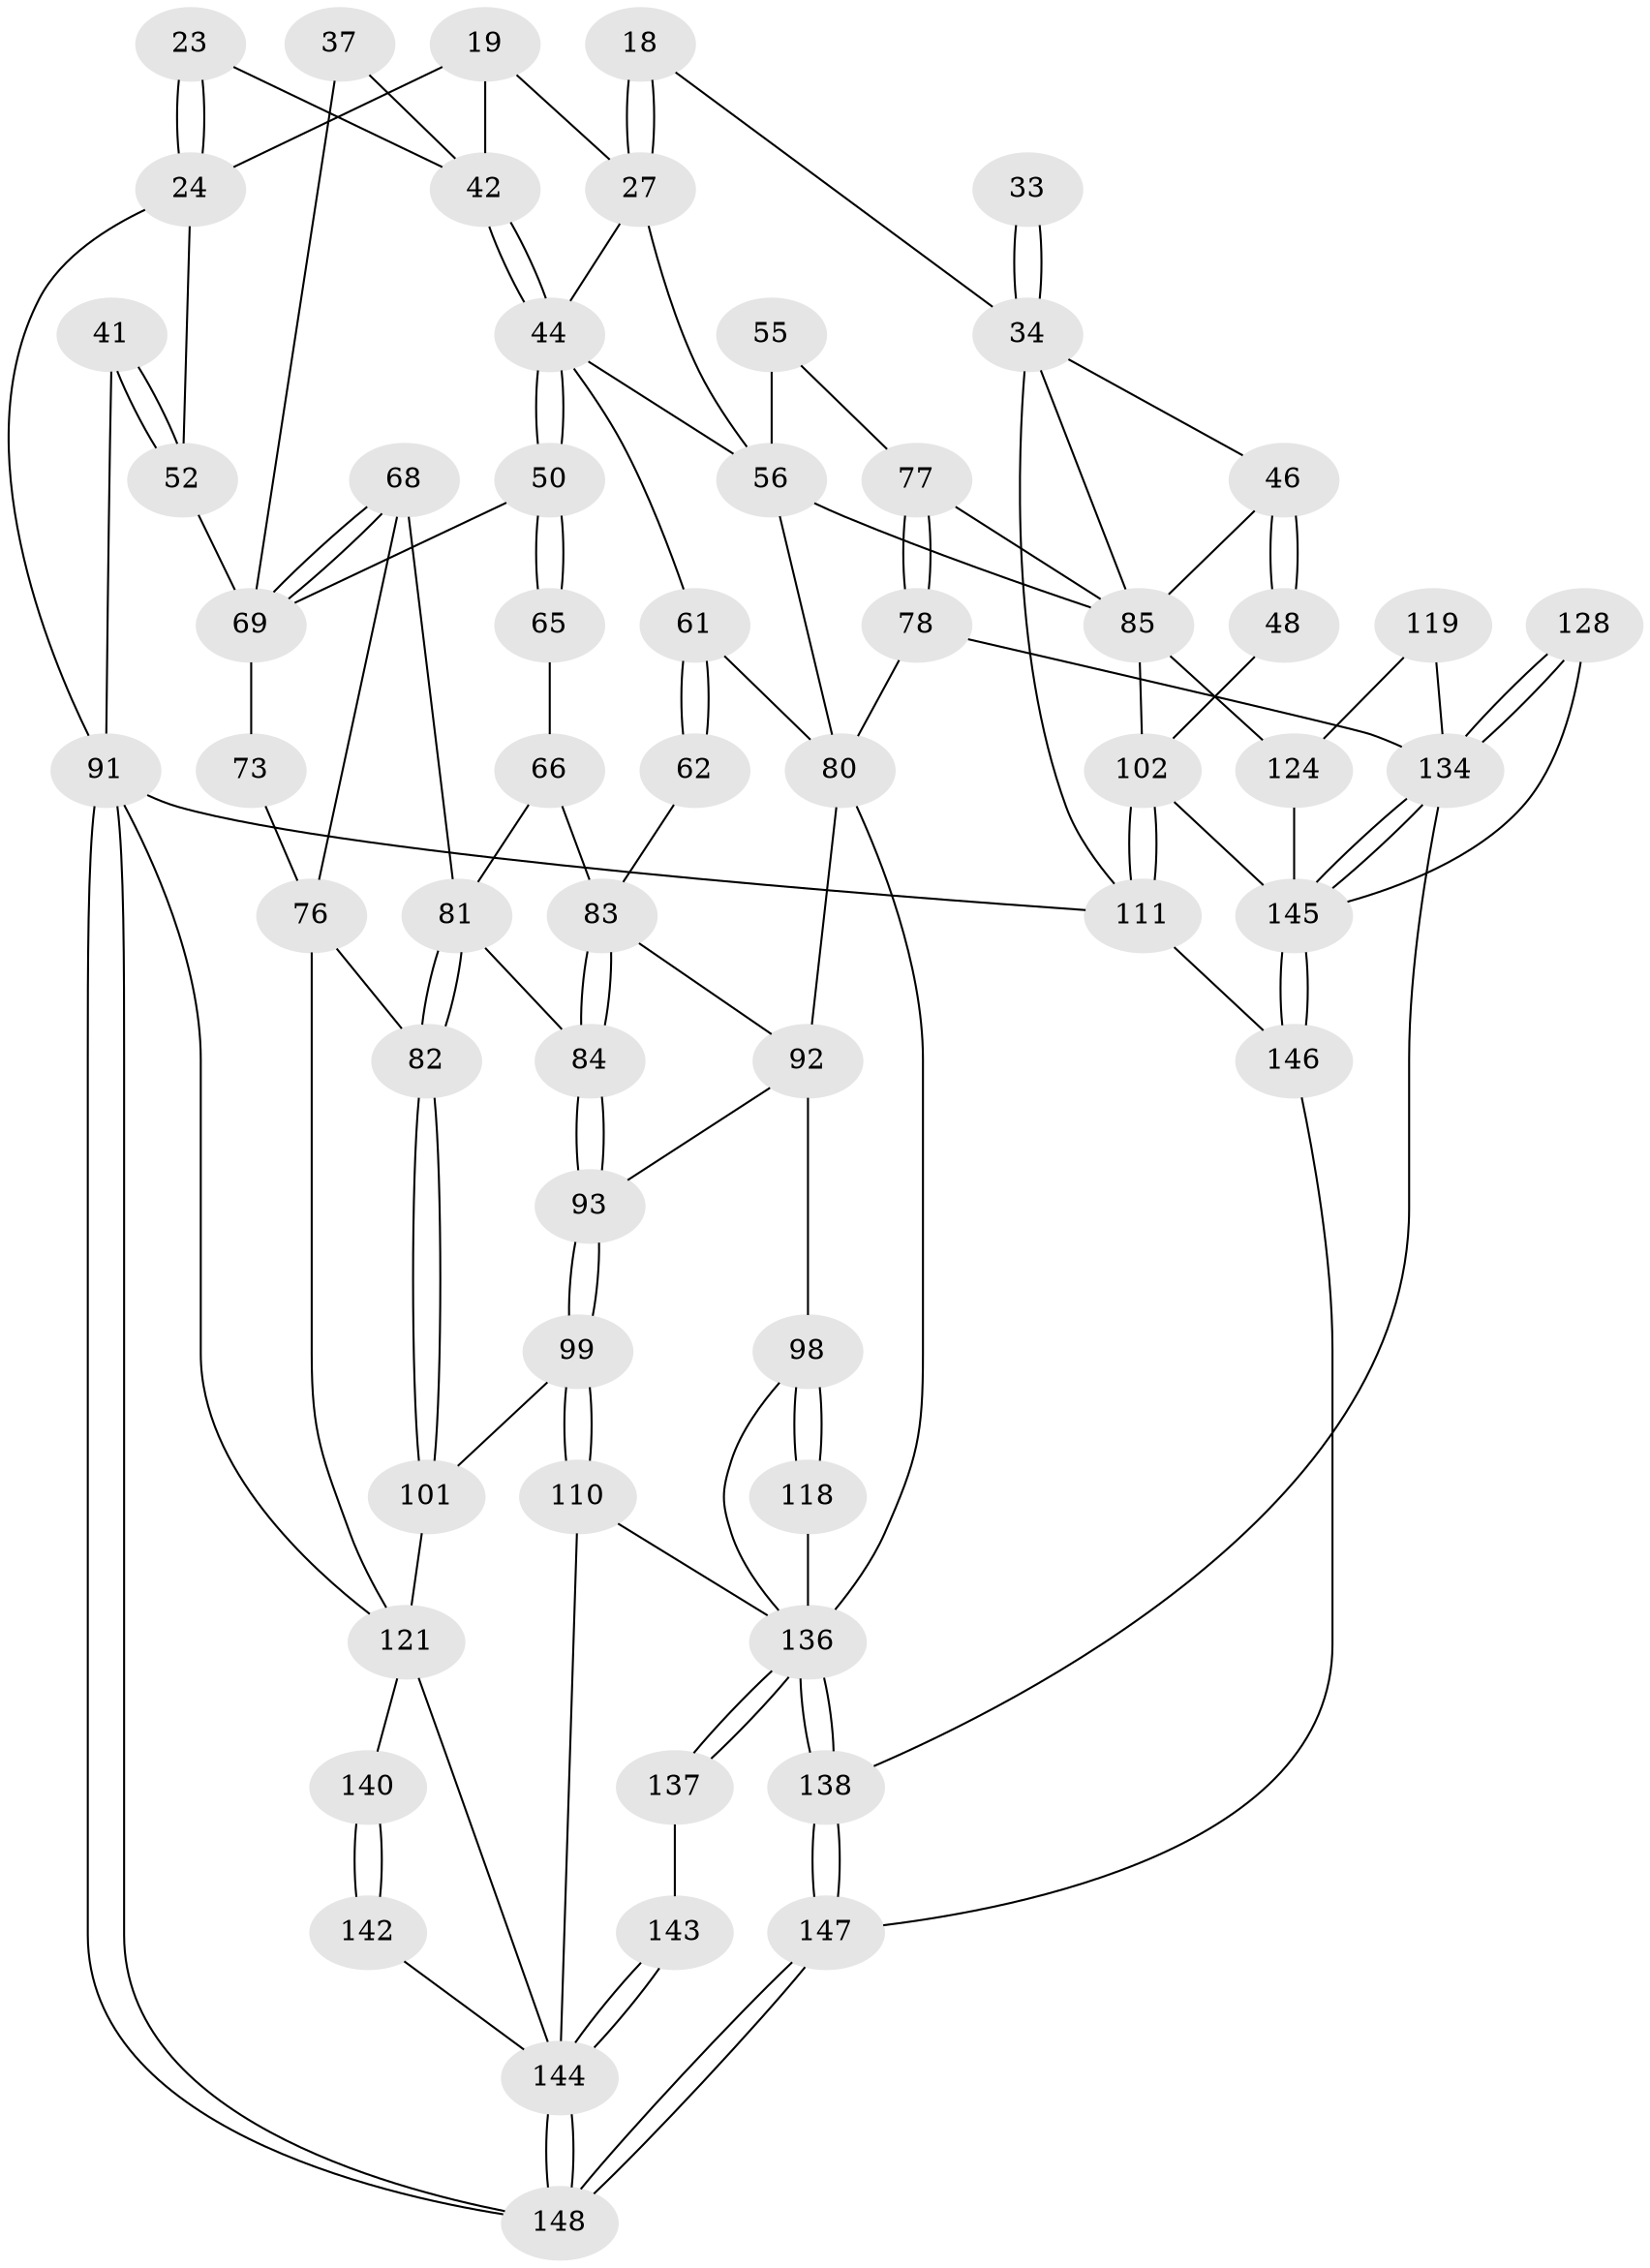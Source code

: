// original degree distribution, {3: 0.013513513513513514, 4: 0.2635135135135135, 6: 0.25, 5: 0.47297297297297297}
// Generated by graph-tools (version 1.1) at 2025/04/03/04/25 22:04:47]
// undirected, 59 vertices, 127 edges
graph export_dot {
graph [start="1"]
  node [color=gray90,style=filled];
  18 [pos="+0.6802594266467625+0.11603955995043905",super="+15+10"];
  19 [pos="+0.3299139633636113+0.09171468055108296",super="+14"];
  23 [pos="+0.18734184222055467+0"];
  24 [pos="+0.10374296139088623+0.1534948635955641",super="+7+8+20"];
  27 [pos="+0.6225770158995982+0.18775126697075864",super="+11+12+13"];
  33 [pos="+0.833601772500271+0.1488385544076792"];
  34 [pos="+0.7567017659849122+0.24634611567065282",super="+17+16+32"];
  37 [pos="+0.18888358829780508+0.19258718411636955"];
  41 [pos="+0+0.03135041467670318"];
  42 [pos="+0.2639743566623061+0.20510299762610296",super="+26"];
  44 [pos="+0.29625860280505556+0.31562735554130855",super="+43+29"];
  46 [pos="+0.8725021386780828+0.2705827325020508",super="+45"];
  48 [pos="+1+0.3331065323537754"];
  50 [pos="+0.24781034178316824+0.3366345302654571"];
  52 [pos="+0+0.27119503563686026",super="+39+40"];
  55 [pos="+0.6544445473997959+0.4402911626786367"];
  56 [pos="+0.547836885845922+0.4499952146856046",super="+31+36"];
  61 [pos="+0.40253441087555625+0.3440542344285359",super="+60"];
  62 [pos="+0.31262637536202764+0.49527446307169826"];
  65 [pos="+0.24748627371764023+0.35301702309141364"];
  66 [pos="+0.19645361678537324+0.43877641037302983",super="+64"];
  68 [pos="+0.12365812069139605+0.46367790319634783"];
  69 [pos="+0.11037923050972422+0.3882843847671101",super="+54+51"];
  73 [pos="+0.00783387179618342+0.42689414364014977",super="+72"];
  76 [pos="+0+0.5533447375334842",super="+75+74"];
  77 [pos="+0.7117791213792167+0.5479156256548069",super="+58"];
  78 [pos="+0.6649085897601092+0.6214117962191881"];
  80 [pos="+0.49541801828461246+0.504979236950709",super="+79+59"];
  81 [pos="+0.18614224563252507+0.5354858069994323",super="+67"];
  82 [pos="+0.1298585636858216+0.583284121000432"];
  83 [pos="+0.3014635677476234+0.518895544234974",super="+63"];
  84 [pos="+0.19513985190083344+0.5384029097328752"];
  85 [pos="+0.8191409903442347+0.5602628261631888",super="+71+57"];
  91 [pos="+0+1",super="+6"];
  92 [pos="+0.34836794090507966+0.6265431692514154",super="+87"];
  93 [pos="+0.22733368643912055+0.6296554768340511"];
  98 [pos="+0.4988979423918587+0.6875977048480618",super="+94+95"];
  99 [pos="+0.197476359740654+0.7105212967798448"];
  101 [pos="+0.11427901910206606+0.6155351225683652",super="+100"];
  102 [pos="+1+0.6016159173106647",super="+70+49"];
  110 [pos="+0.247879411580427+0.7523121155132335"];
  111 [pos="+1+1",super="+5"];
  118 [pos="+0.5005879926347097+0.8139191156478824",super="+108"];
  119 [pos="+0.757021448334835+0.7953002537789666",super="+106"];
  121 [pos="+0.06408034504718585+0.762940380067918",super="+90"];
  124 [pos="+0.832657787716291+0.819367148063456",super="+105"];
  128 [pos="+0.7677253881209336+0.9071545566782799"];
  134 [pos="+0.7419659100208913+0.9291123750532385",super="+113+112+120"];
  136 [pos="+0.41673500957825604+0.9464139340503359",super="+133+117+116+129"];
  137 [pos="+0.328519659328479+0.9207993692174742",super="+130"];
  138 [pos="+0.5490656709123775+1",super="+115+114"];
  140 [pos="+0+1"];
  142 [pos="+0.1600028771008607+0.9481638952843554",super="+139"];
  143 [pos="+0.28843116718087713+0.9455131085228364",super="+131"];
  144 [pos="+0.24204044084240986+1",super="+141+132"];
  145 [pos="+0.711631323496931+1",super="+126+127+125"];
  146 [pos="+0.6181186330004811+1",super="+135"];
  147 [pos="+0.5686800438458423+1"];
  148 [pos="+0.23681608393491083+1"];
  18 -- 27 [weight=2];
  18 -- 27;
  18 -- 34 [weight=2];
  19 -- 24 [weight=2];
  19 -- 27;
  19 -- 42;
  23 -- 24 [weight=2];
  23 -- 24;
  23 -- 42;
  24 -- 91;
  24 -- 52;
  27 -- 56;
  27 -- 44 [weight=2];
  33 -- 34 [weight=3];
  33 -- 34;
  34 -- 111;
  34 -- 46;
  34 -- 85;
  37 -- 42 [weight=2];
  37 -- 69;
  41 -- 52 [weight=2];
  41 -- 52;
  41 -- 91;
  42 -- 44 [weight=2];
  42 -- 44;
  44 -- 50;
  44 -- 50;
  44 -- 61;
  44 -- 56;
  46 -- 48 [weight=2];
  46 -- 48;
  46 -- 85;
  48 -- 102;
  50 -- 65;
  50 -- 65;
  50 -- 69;
  52 -- 69 [weight=2];
  55 -- 56 [weight=2];
  55 -- 77;
  56 -- 85;
  56 -- 80;
  61 -- 62 [weight=2];
  61 -- 62;
  61 -- 80;
  62 -- 83;
  65 -- 66 [weight=2];
  66 -- 83;
  66 -- 81;
  68 -- 69;
  68 -- 69;
  68 -- 76;
  68 -- 81;
  69 -- 73 [weight=2];
  73 -- 76 [weight=2];
  76 -- 121;
  76 -- 82;
  77 -- 78;
  77 -- 78;
  77 -- 85 [weight=2];
  78 -- 80;
  78 -- 134;
  80 -- 92;
  80 -- 136;
  81 -- 82;
  81 -- 82;
  81 -- 84;
  82 -- 101;
  82 -- 101;
  83 -- 84;
  83 -- 84;
  83 -- 92;
  84 -- 93;
  84 -- 93;
  85 -- 124;
  85 -- 102;
  91 -- 148;
  91 -- 148;
  91 -- 111 [weight=2];
  91 -- 121;
  92 -- 93;
  92 -- 98 [weight=2];
  93 -- 99;
  93 -- 99;
  98 -- 118 [weight=2];
  98 -- 118;
  98 -- 136;
  99 -- 110;
  99 -- 110;
  99 -- 101;
  101 -- 121 [weight=2];
  102 -- 111 [weight=2];
  102 -- 111;
  102 -- 145;
  110 -- 144;
  110 -- 136;
  111 -- 146;
  118 -- 136 [weight=2];
  119 -- 124 [weight=2];
  119 -- 134 [weight=2];
  121 -- 140;
  121 -- 144;
  124 -- 145 [weight=2];
  128 -- 134 [weight=2];
  128 -- 134;
  128 -- 145;
  134 -- 145;
  134 -- 145;
  134 -- 138;
  136 -- 137 [weight=2];
  136 -- 137;
  136 -- 138 [weight=3];
  136 -- 138;
  137 -- 143 [weight=2];
  138 -- 147;
  138 -- 147;
  140 -- 142 [weight=2];
  140 -- 142;
  142 -- 144 [weight=2];
  143 -- 144 [weight=2];
  143 -- 144;
  144 -- 148;
  144 -- 148;
  145 -- 146 [weight=2];
  145 -- 146;
  146 -- 147;
  147 -- 148;
  147 -- 148;
}
